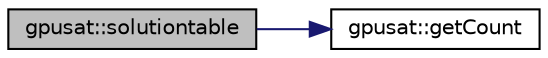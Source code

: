digraph "gpusat::solutiontable"
{
 // INTERACTIVE_SVG=YES
 // LATEX_PDF_SIZE
  edge [fontname="Helvetica",fontsize="10",labelfontname="Helvetica",labelfontsize="10"];
  node [fontname="Helvetica",fontsize="10",shape=record];
  rankdir="LR";
  Node1 [label="gpusat::solutiontable",height=0.2,width=0.4,color="black", fillcolor="grey75", style="filled", fontcolor="black",tooltip="Generate a formatted stringoutput for a solved node with solutions."];
  Node1 -> Node2 [color="midnightblue",fontsize="10",style="solid",fontname="Helvetica"];
  Node2 [label="gpusat::getCount",height=0.2,width=0.4,color="black", fillcolor="white", style="filled",URL="$namespacegpusat.html#a607a57fced4760564963f4c707f28449",tooltip=" "];
}
